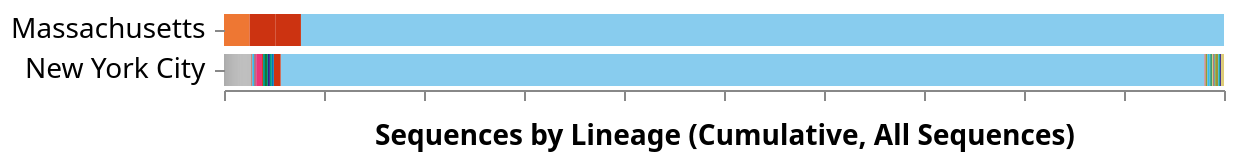 {
  "$schema": "https://vega.github.io/schema/vega/v5.json",
  "description": "A basic stacked bar chart example.",
  "width": 500,
  "padding": 5,
  "autosize": "pad",

  "signals": [
    { "name": "rangeStep", "value": 20 },
    { "name": "innerPadding", "value": 0.2 },
    { "name": "outerPadding", "value": 0.1 },
    { "name": "stackOffset", "value": "normalize" },
    { "name": "xLabelFormat", "value": "%" },
    { "name": "xLabel", "value": "Sequences by Lineage (Cumulative, All Sequences)" },
    {
      "name": "hoverLocation",
      "value": null,
      "on": [
        {
          "events": "@yAxisLabels:mouseover!",
          "update": "{location: datum.value}"
        },
        {
          "events": "@yAxisLabels:mouseout!",
          "update": "null"
        }
      ]
    },
    {
      "name": "hoverGroup",
      "value": null,
      "on": [
        {
          "events": "rect:mouseover!",
          "update": "{group: datum.group}"
        },
        {
          "events": "rect:mouseout!",
          "update": "null"
        }
      ]
    },
    { "name": "height", "update": "yExtent[1]" },
    {
      "name": "clearGroup",
      "value": true,
      "comment": "If clicking on anything but a location bar, then clear the selection (by clearing the 'selection' data object)",
      "on": [
        {
          "events": "@yAxisLabels:click",
          "update": "false",
          "force": true
        },
        {
          "events": "mouseup[!event.item]",
          "update": "true",
          "force": true
        }
      ]
    },
    {
      "name": "clearLocation",
      "value": true,
      "comment": "If clicking on anything but a location bar, then clear the selection (by clearing the 'selection' data object)",
      "on": [
        {
          "events": "@locationbars:click",
          "update": "false",
          "force": true
        },
        {
          "events": "mouseup[!event.item]",
          "update": "true",
          "force": true
        }
      ]
    },
    {
      "name": "shiftGroup",
      "value": false,
      "comment": "Track whether or not the shift key is pressed. Used to select multiple locations by holding down shift before clicking",
      "on": [
        {
          "events": "@locationbars:click",
          "update": "event.shiftKey",
          "force": true
        }
      ]
    },
    {
      "name": "shiftLocation",
      "value": false,
      "comment": "Track whether or not the shift key is pressed. Used to select multiple locations by holding down shift before clicking",
      "on": [
        {
          "events": "@yAxisLabels:click",
          "update": "event.shiftKey",
          "force": true
        }
      ]
    },
    {
      "name": "clickedGroups",
      "value": null,
      "comment": "Track clicks on the location bars, for selection purposes",
      "on": [
        {
          "events": "@locationbars:click",
          "update": "{group: datum.group}",
          "force": true
        }
      ]
    },
    {
      "name": "clickedLocations",
      "value": null,
      "on": [
        {
          "events": "@yAxisLabels:click",
          "update": "{location: datum.value}",
          "force": true
        }
      ]
    }
  ],

  "data": [
    {
      "name": "selectedGroups",
      "values": [
        {"group": "B.1"},
        {"group": "B.1.3"}
      ],
      "on": [
        { "trigger": "clearGroup", "remove": true },
        { "trigger": "!shiftGroup", "remove": true },
        { "trigger": "!shiftGroup && clickedGroups", "insert": "clickedGroups" },
        { "trigger": "shiftGroup && clickedGroups", "toggle": "clickedGroups" }
      ]
    },
    {
      "name": "selectedLocations",
      "comment": "A list of groups that are selected",
      "on": [
        { "trigger": "clearLocation", "remove": true },
        { "trigger": "!shiftLocation", "remove": true },
        { "trigger": "!shiftLocation && clickedLocations", "insert": "clickedLocations" },
        { "trigger": "shiftLocation && clickedLocations", "toggle": "clickedLocations" }
      ]
    },
    {
      "name": "location_by_group",
      "format": {
        "parse": {
          "location": "string",
          "group": "string",
          "cases_sum": "number",
          "location_counts": "number",
          "date": "date:'%Q'"
        }
      },
      "values": [{"location":"Massachusetts","date":"1583366400000","group":"S|614|D|G","groupName":"S · D614G","cases_sum":4,"color":"#88ccee","location_counts":41},{"location":"Massachusetts","date":"1583452800000","group":"S|614|D|G","groupName":"S · D614G","cases_sum":9,"color":"#88ccee","location_counts":41},{"location":"Massachusetts","date":"1583539200000","group":"S|614|D|G","groupName":"S · D614G","cases_sum":2,"color":"#88ccee","location_counts":41},{"location":"Massachusetts","date":"1583280000000","group":"S|614|D|G","groupName":"S · D614G","cases_sum":2,"color":"#88ccee","location_counts":41},{"location":"Massachusetts","date":"1584144000000","group":"S|614|D|G","groupName":"S · D614G","cases_sum":7,"color":"#88ccee","location_counts":41},{"location":"Massachusetts","date":"1584057600000","group":"S|614|D|G","groupName":"S · D614G","cases_sum":1,"color":"#88ccee","location_counts":41},{"location":"Massachusetts","date":"1584230400000","group":"S|614|D|G","groupName":"S · D614G","cases_sum":6,"color":"#88ccee","location_counts":41},{"location":"Massachusetts","date":"1584230400000","group":"S|5|L|F","groupName":"S · L5F","cases_sum":1,"color":"#cc3311","location_counts":41},{"location":"Massachusetts","date":"1584662400000","group":"S|614|D|G","groupName":"S · D614G","cases_sum":1,"color":"#88ccee","location_counts":41},{"location":"Massachusetts","date":"1584662400000","group":"S|1104|V|L","groupName":"S · V1104L","cases_sum":1,"color":"#ee7733","location_counts":41},{"location":"Massachusetts","date":"1593216000000","group":"S|483|V|F","groupName":"S · V483F","cases_sum":1,"color":"#cc3311","location_counts":41},{"location":"Massachusetts","date":"1593216000000","group":"S|614|D|G","groupName":"S · D614G","cases_sum":2,"color":"#88ccee","location_counts":41},{"location":"Massachusetts","date":"1593129600000","group":"S|614|D|G","groupName":"S · D614G","cases_sum":1,"color":"#88ccee","location_counts":41},{"location":"Massachusetts","date":"1584403200000","group":"S|614|D|G","groupName":"S · D614G","cases_sum":1,"color":"#88ccee","location_counts":41},{"location":"New York City","date":"1584316800000","group":"S|614|D|G","groupName":"S · D614G","cases_sum":46,"color":"#88ccee","location_counts":1023},{"location":"New York City","date":"1584316800000","group":"S|145|Y|H","groupName":"S · Y145H","cases_sum":1,"color":"#ee3377","location_counts":1023},{"location":"New York City","date":"1584316800000","group":"S|243|A|S","groupName":"S · A243S","cases_sum":1,"color":"#117733","location_counts":1023},{"location":"New York City","date":"1584316800000","group":"S|1020|A|S","groupName":"S · A1020S","cases_sum":1,"color":"#cc3311","location_counts":1023},{"location":"New York City","date":"1584403200000","group":"S|614|D|G","groupName":"S · D614G","cases_sum":54,"color":"#88ccee","location_counts":1023},{"location":"New York City","date":"1584403200000","group":"S|145|Y|H","groupName":"S · Y145H","cases_sum":1,"color":"#ee3377","location_counts":1023},{"location":"New York City","date":"1584403200000","group":"S|5|L|F","groupName":"S · L5F","cases_sum":1,"color":"#cc3311","location_counts":1023},{"location":"New York City","date":"1584403200000","group":"S|845|A|S","groupName":"S · A845S","cases_sum":1,"color":"#009988","location_counts":1023},{"location":"New York City","date":"1584403200000","group":"S|27|A|V","groupName":"S · A27V","cases_sum":1,"color":"#009988","location_counts":1023},{"location":"New York City","date":"1584144000000","group":"S|614|D|G","groupName":"S · D614G","cases_sum":13,"color":"#88ccee","location_counts":1023},{"location":"New York City","date":"1584144000000","group":"S|655|H|Y","groupName":"S · H655Y","cases_sum":1,"color":"#44aa99","location_counts":1023},{"location":"New York City","date":"1584230400000","group":"S|614|D|G","groupName":"S · D614G","cases_sum":36,"color":"#88ccee","location_counts":1023},{"location":"New York City","date":"1584230400000","group":"S|583|E|D","groupName":"S · E583D","cases_sum":2,"color":"#0077bb","location_counts":1023},{"location":"New York City","date":"1584489600000","group":"S|614|D|G","groupName":"S · D614G","cases_sum":118,"color":"#88ccee","location_counts":1023},{"location":"New York City","date":"1584489600000","group":"S|1176|V|F","groupName":"S · V1176F","cases_sum":1,"color":"#aa4499","location_counts":1023},{"location":"New York City","date":"1584489600000","group":"S|631|P|S","groupName":"S · P631S","cases_sum":1,"color":"#999933","location_counts":1023},{"location":"New York City","date":"1584489600000","group":"S|90|V|F","groupName":"S · V90F","cases_sum":1,"color":"#332288","location_counts":1023},{"location":"New York City","date":"1584489600000","group":"S|679|N|K","groupName":"S · N679K","cases_sum":1,"color":"#117733","location_counts":1023},{"location":"New York City","date":"1584489600000","group":"S|5|L|F","groupName":"S · L5F","cases_sum":1,"color":"#cc3311","location_counts":1023},{"location":"New York City","date":"1584489600000","group":"S|83|V|F","groupName":"S · V83F","cases_sum":1,"color":"#33bbee","location_counts":1023},{"location":"New York City","date":"1584489600000","group":"S|243|A|S","groupName":"S · A243S","cases_sum":1,"color":"#117733","location_counts":1023},{"location":"New York City","date":"1584489600000","group":"S|1162|P|L","groupName":"S · P1162L","cases_sum":1,"color":"#cc3311","location_counts":1023},{"location":"New York City","date":"1584489600000","group":"S|778|T|I","groupName":"S · T778I","cases_sum":1,"color":"#882255","location_counts":1023},{"location":"New York City","date":"1584576000000","group":"S|614|D|G","groupName":"S · D614G","cases_sum":64,"color":"#88ccee","location_counts":1023},{"location":"New York City","date":"1584576000000","group":"S|67|A|V","groupName":"S · A67V","cases_sum":1,"color":"#ddcc77","location_counts":1023},{"location":"New York City","date":"1584576000000","group":"S|80|D|N","groupName":"S · D80N","cases_sum":1,"color":"#44aa99","location_counts":1023},{"location":"New York City","date":"1584576000000","group":"S|145|Y|H","groupName":"S · Y145H","cases_sum":2,"color":"#ee3377","location_counts":1023},{"location":"New York City","date":"1583884800000","group":"S|614|D|G","groupName":"S · D614G","cases_sum":3,"color":"#88ccee","location_counts":1023},{"location":"New York City","date":"1584057600000","group":"S|614|D|G","groupName":"S · D614G","cases_sum":22,"color":"#88ccee","location_counts":1023},{"location":"New York City","date":"1584748800000","group":"Other","groupName":"S · A522S","cases_sum":1,"color":"#aaa","location_counts":1023},{"location":"New York City","date":"1584748800000","group":"Other","groupName":"S · C1248F","cases_sum":1,"color":"#aaa","location_counts":1023},{"location":"New York City","date":"1584748800000","group":"S|614|D|G","groupName":"S · D614G","cases_sum":31,"color":"#88ccee","location_counts":1023},{"location":"New York City","date":"1584748800000","group":"S|323|T|I","groupName":"S · T323I","cases_sum":1,"color":"#332288","location_counts":1023},{"location":"New York City","date":"1584748800000","group":"S|631|P|S","groupName":"S · P631S","cases_sum":1,"color":"#999933","location_counts":1023},{"location":"New York City","date":"1584662400000","group":"S|614|D|G","groupName":"S · D614G","cases_sum":54,"color":"#88ccee","location_counts":1023},{"location":"New York City","date":"1584662400000","group":"S|618|T|I","groupName":"S · T618I","cases_sum":1,"color":"#cc6677","location_counts":1023},{"location":"New York City","date":"1584662400000","group":"S|153|M|V","groupName":"S · M153V","cases_sum":1,"color":"#cc3311","location_counts":1023},{"location":"New York City","date":"1584835200000","group":"S|614|D|G","groupName":"S · D614G","cases_sum":13,"color":"#88ccee","location_counts":1023},{"location":"New York City","date":"1585612800000","group":"S|614|D|G","groupName":"S · D614G","cases_sum":7,"color":"#88ccee","location_counts":1023},{"location":"New York City","date":"1585612800000","group":"S|384|P|S","groupName":"S · P384S","cases_sum":1,"color":"#009988","location_counts":1023},{"location":"New York City","date":"1585699200000","group":"S|5|L|F","groupName":"S · L5F","cases_sum":2,"color":"#cc3311","location_counts":1023},{"location":"New York City","date":"1585699200000","group":"S|614|D|G","groupName":"S · D614G","cases_sum":69,"color":"#88ccee","location_counts":1023},{"location":"New York City","date":"1585699200000","group":"Other","groupName":"S · L1203F","cases_sum":1,"color":"#aaa","location_counts":1023},{"location":"New York City","date":"1585699200000","group":"Other","groupName":"S · S1252F","cases_sum":1,"color":"#aaa","location_counts":1023},{"location":"New York City","date":"1585699200000","group":"S|655|H|Y","groupName":"S · H655Y","cases_sum":1,"color":"#44aa99","location_counts":1023},{"location":"New York City","date":"1583625600000","group":"S|614|D|G","groupName":"S · D614G","cases_sum":3,"color":"#88ccee","location_counts":1023},{"location":"New York City","date":"1585872000000","group":"S|614|D|G","groupName":"S · D614G","cases_sum":34,"color":"#88ccee","location_counts":1023},{"location":"New York City","date":"1585872000000","group":"Other","groupName":"S · R214L","cases_sum":1,"color":"#aaa","location_counts":1023},{"location":"New York City","date":"1585872000000","group":"Other","groupName":"S · M1237I","cases_sum":1,"color":"#aaa","location_counts":1023},{"location":"New York City","date":"1585872000000","group":"Other","groupName":"S · A520S","cases_sum":1,"color":"#aaa","location_counts":1023},{"location":"New York City","date":"1585872000000","group":"S|323|T|I","groupName":"S · T323I","cases_sum":1,"color":"#332288","location_counts":1023},{"location":"New York City","date":"1583971200000","group":"S|614|D|G","groupName":"S · D614G","cases_sum":14,"color":"#88ccee","location_counts":1023},{"location":"New York City","date":"1585526400000","group":"S|614|D|G","groupName":"S · D614G","cases_sum":78,"color":"#88ccee","location_counts":1023},{"location":"New York City","date":"1585526400000","group":"S|145|Y|H","groupName":"S · Y145H","cases_sum":1,"color":"#ee3377","location_counts":1023},{"location":"New York City","date":"1585526400000","group":"S|5|L|F","groupName":"S · L5F","cases_sum":2,"color":"#cc3311","location_counts":1023},{"location":"New York City","date":"1585526400000","group":"S|98|S|F","groupName":"S · S98F","cases_sum":1,"color":"#ddcc77","location_counts":1023},{"location":"New York City","date":"1585526400000","group":"Other","groupName":"S · D950H","cases_sum":1,"color":"#aaa","location_counts":1023},{"location":"New York City","date":"1585526400000","group":"Other","groupName":"S · V127F","cases_sum":1,"color":"#aaa","location_counts":1023},{"location":"New York City","date":"1585526400000","group":"S|384|P|S","groupName":"S · P384S","cases_sum":1,"color":"#009988","location_counts":1023},{"location":"New York City","date":"1586131200000","group":"S|614|D|G","groupName":"S · D614G","cases_sum":25,"color":"#88ccee","location_counts":1023},{"location":"New York City","date":"1586044800000","group":"S|614|D|G","groupName":"S · D614G","cases_sum":20,"color":"#88ccee","location_counts":1023},{"location":"New York City","date":"1586044800000","group":"Other","groupName":"S · Q677H","cases_sum":1,"color":"#aaa","location_counts":1023},{"location":"New York City","date":"1586044800000","group":"S|98|S|F","groupName":"S · S98F","cases_sum":1,"color":"#ddcc77","location_counts":1023},{"location":"New York City","date":"1585785600000","group":"S|614|D|G","groupName":"S · D614G","cases_sum":26,"color":"#88ccee","location_counts":1023},{"location":"New York City","date":"1585785600000","group":"S|812|P|L","groupName":"S · P812L","cases_sum":1,"color":"#999933","location_counts":1023},{"location":"New York City","date":"1585785600000","group":"Other","groupName":"S · S680F","cases_sum":1,"color":"#aaa","location_counts":1023},{"location":"New York City","date":"1585958400000","group":"S|614|D|G","groupName":"S · D614G","cases_sum":2,"color":"#88ccee","location_counts":1023},{"location":"New York City","date":"1586476800000","group":"S|614|D|G","groupName":"S · D614G","cases_sum":13,"color":"#88ccee","location_counts":1023},{"location":"New York City","date":"1586476800000","group":"S|5|L|F","groupName":"S · L5F","cases_sum":1,"color":"#cc3311","location_counts":1023},{"location":"New York City","date":"1586476800000","group":"Other","groupName":"S · E309Q","cases_sum":1,"color":"#aaa","location_counts":1023},{"location":"New York City","date":"1586476800000","group":"Other","groupName":"S · E554D","cases_sum":1,"color":"#aaa","location_counts":1023},{"location":"New York City","date":"1586476800000","group":"Other","groupName":"S · V1133F","cases_sum":1,"color":"#aaa","location_counts":1023},{"location":"New York City","date":"1586476800000","group":"Other","groupName":"S · S359N","cases_sum":1,"color":"#aaa","location_counts":1023},{"location":"New York City","date":"1586476800000","group":"S|647|A|S","groupName":"S · A647S","cases_sum":1,"color":"#33bbee","location_counts":1023},{"location":"New York City","date":"1586304000000","group":"S|614|D|G","groupName":"S · D614G","cases_sum":23,"color":"#88ccee","location_counts":1023},{"location":"New York City","date":"1586304000000","group":"S|215|D|Y","groupName":"S · D215Y","cases_sum":1,"color":"#009988","location_counts":1023},{"location":"New York City","date":"1586736000000","group":"S|614|D|G","groupName":"S · D614G","cases_sum":12,"color":"#88ccee","location_counts":1023},{"location":"New York City","date":"1586736000000","group":"S|98|S|F","groupName":"S · S98F","cases_sum":1,"color":"#ddcc77","location_counts":1023},{"location":"New York City","date":"1586736000000","group":"Other","groupName":"S · G181V","cases_sum":1,"color":"#aaa","location_counts":1023},{"location":"New York City","date":"1586736000000","group":"Other","groupName":"S · S94F","cases_sum":1,"color":"#aaa","location_counts":1023},{"location":"New York City","date":"1586736000000","group":"Other","groupName":"S · L54F","cases_sum":1,"color":"#aaa","location_counts":1023},{"location":"New York City","date":"1586217600000","group":"S|614|D|G","groupName":"S · D614G","cases_sum":7,"color":"#88ccee","location_counts":1023},{"location":"New York City","date":"1586390400000","group":"S|614|D|G","groupName":"S · D614G","cases_sum":7,"color":"#88ccee","location_counts":1023},{"location":"New York City","date":"1586390400000","group":"S|215|D|Y","groupName":"S · D215Y","cases_sum":1,"color":"#009988","location_counts":1023},{"location":"New York City","date":"1586563200000","group":"S|614|D|G","groupName":"S · D614G","cases_sum":1,"color":"#88ccee","location_counts":1023},{"location":"New York City","date":"1586649600000","group":"S|614|D|G","groupName":"S · D614G","cases_sum":1,"color":"#88ccee","location_counts":1023},{"location":"New York City","date":"1587513600000","group":"S|614|D|G","groupName":"S · D614G","cases_sum":4,"color":"#88ccee","location_counts":1023},{"location":"New York City","date":"1587513600000","group":"Other","groupName":"S · K1191N","cases_sum":1,"color":"#aaa","location_counts":1023},{"location":"New York City","date":"1587340800000","group":"S|614|D|G","groupName":"S · D614G","cases_sum":16,"color":"#88ccee","location_counts":1023},{"location":"New York City","date":"1587340800000","group":"Other","groupName":"S · P809S","cases_sum":1,"color":"#aaa","location_counts":1023},{"location":"New York City","date":"1586822400000","group":"S|614|D|G","groupName":"S · D614G","cases_sum":2,"color":"#88ccee","location_counts":1023},{"location":"New York City","date":"1586995200000","group":"S|614|D|G","groupName":"S · D614G","cases_sum":4,"color":"#88ccee","location_counts":1023},{"location":"New York City","date":"1587427200000","group":"S|614|D|G","groupName":"S · D614G","cases_sum":5,"color":"#88ccee","location_counts":1023},{"location":"New York City","date":"1587427200000","group":"Other","groupName":"S · N501Y","cases_sum":1,"color":"#aaa","location_counts":1023},{"location":"New York City","date":"1587427200000","group":"Other","groupName":"S · D253G","cases_sum":1,"color":"#aaa","location_counts":1023},{"location":"New York City","date":"1586908800000","group":"S|614|D|G","groupName":"S · D614G","cases_sum":7,"color":"#88ccee","location_counts":1023},{"location":"New York City","date":"1586908800000","group":"Other","groupName":"S · S659L","cases_sum":1,"color":"#aaa","location_counts":1023},{"location":"New York City","date":"1586908800000","group":"S|1101|H|Y","groupName":"S · H1101Y","cases_sum":1,"color":"#33bbee","location_counts":1023},{"location":"New York City","date":"1587686400000","group":"S|614|D|G","groupName":"S · D614G","cases_sum":3,"color":"#88ccee","location_counts":1023},{"location":"New York City","date":"1587686400000","group":"Other","groupName":"S · G769V","cases_sum":1,"color":"#aaa","location_counts":1023},{"location":"New York City","date":"1583280000000","group":"S|614|D|G","groupName":"S · D614G","cases_sum":1,"color":"#88ccee","location_counts":1023},{"location":"New York City","date":"1583366400000","group":"S|614|D|G","groupName":"S · D614G","cases_sum":1,"color":"#88ccee","location_counts":1023},{"location":"New York City","date":"1583712000000","group":"S|614|D|G","groupName":"S · D614G","cases_sum":11,"color":"#88ccee","location_counts":1023},{"location":"New York City","date":"1583712000000","group":"Other","groupName":"S · T95I","cases_sum":1,"color":"#aaa","location_counts":1023},{"location":"New York City","date":"1583712000000","group":"S|812|P|L","groupName":"S · P812L","cases_sum":2,"color":"#999933","location_counts":1023},{"location":"New York City","date":"1583798400000","group":"S|614|D|G","groupName":"S · D614G","cases_sum":4,"color":"#88ccee","location_counts":1023},{"location":"New York City","date":"1585440000000","group":"S|145|Y|H","groupName":"S · Y145H","cases_sum":1,"color":"#ee3377","location_counts":1023},{"location":"New York City","date":"1585440000000","group":"S|614|D|G","groupName":"S · D614G","cases_sum":8,"color":"#88ccee","location_counts":1023},{"location":"New York City","date":"1585008000000","group":"S|614|D|G","groupName":"S · D614G","cases_sum":3,"color":"#88ccee","location_counts":1023},{"location":"New York City","date":"1585180800000","group":"S|614|D|G","groupName":"S · D614G","cases_sum":25,"color":"#88ccee","location_counts":1023},{"location":"New York City","date":"1585180800000","group":"S|647|A|S","groupName":"S · A647S","cases_sum":1,"color":"#33bbee","location_counts":1023},{"location":"New York City","date":"1585180800000","group":"Other","groupName":"S · D1163Y","cases_sum":1,"color":"#aaa","location_counts":1023},{"location":"New York City","date":"1585267200000","group":"S|614|D|G","groupName":"S · D614G","cases_sum":18,"color":"#88ccee","location_counts":1023},{"location":"New York City","date":"1585094400000","group":"S|614|D|G","groupName":"S · D614G","cases_sum":16,"color":"#88ccee","location_counts":1023},{"location":"New York City","date":"1585094400000","group":"Other","groupName":"S · D830G","cases_sum":1,"color":"#aaa","location_counts":1023},{"location":"New York City","date":"1587772800000","group":"S|614|D|G","groupName":"S · D614G","cases_sum":3,"color":"#88ccee","location_counts":1023},{"location":"New York City","date":"1587081600000","group":"S|614|D|G","groupName":"S · D614G","cases_sum":1,"color":"#88ccee","location_counts":1023},{"location":"New York City","date":"1587945600000","group":"S|614|D|G","groupName":"S · D614G","cases_sum":2,"color":"#88ccee","location_counts":1023},{"location":"New York City","date":"1588464000000","group":"S|614|D|G","groupName":"S · D614G","cases_sum":1,"color":"#88ccee","location_counts":1023},{"location":"New York City","date":"1588896000000","group":"S|614|D|G","groupName":"S · D614G","cases_sum":4,"color":"#88ccee","location_counts":1023},{"location":"New York City","date":"1588896000000","group":"S|1101|H|Y","groupName":"S · H1101Y","cases_sum":1,"color":"#33bbee","location_counts":1023},{"location":"New York City","date":"1588204800000","group":"S|614|D|G","groupName":"S · D614G","cases_sum":3,"color":"#88ccee","location_counts":1023},{"location":"New York City","date":"1589068800000","group":"S|614|D|G","groupName":"S · D614G","cases_sum":1,"color":"#88ccee","location_counts":1023},{"location":"New York City","date":"1588032000000","group":"S|614|D|G","groupName":"S · D614G","cases_sum":1,"color":"#88ccee","location_counts":1023},{"location":"New York City","date":"1588982400000","group":"S|614|D|G","groupName":"S · D614G","cases_sum":1,"color":"#88ccee","location_counts":1023},{"location":"New York City","date":"1587859200000","group":"S|614|D|G","groupName":"S · D614G","cases_sum":3,"color":"#88ccee","location_counts":1023},{"location":"New York City","date":"1587859200000","group":"Other","groupName":"S · T941I","cases_sum":1,"color":"#aaa","location_counts":1023},{"location":"New York City","date":"1588809600000","group":"S|614|D|G","groupName":"S · D614G","cases_sum":2,"color":"#88ccee","location_counts":1023}],
      "transform": [
        {
          "type": "aggregate",
          "groupby": ["location", "group", "groupName"],
          "fields": ["cases_sum", "color", "location_counts"],
          "ops": ["sum", "max", "max"],
          "as": ["cases_sum", "color", "location_counts"]
        },
        {
          "type": "stack",
          "groupby": ["location"],
          "sort": { "field": "group" },
          "field": "cases_sum",
          "offset": { "signal": "stackOffset" }
        },
        {
          "type": "formula",
          "expr": "datum.cases_sum / datum.location_counts",
          "as": "percent"
        }
      ]
    },
    {
      "name": "location_bars",
      "source": "location_by_group",
      "transform": [
        {
          "type": "aggregate",
          "groupby": ["location"]
        },
        {
          "type": "formula",
          "as": "span",
          "expr": "rangeStep * bandspace(1, innerPadding, outerPadding)"
        },
        {
          "type": "stack",
          "field": "span"
        },
        {
          "type": "extent",
          "field": "y1",
          "signal": "yExtent"
        }
      ]
    }
  ],

  "scales": [
    {
      "name": "yscale",
      "type": "band",
      "round": true,
      "range": { "step": { "signal": "rangeStep" } },
      "domain": { "data": "location_bars", "field": "location" },
      "paddingInner": { "signal": "innerPadding" },
      "paddingOuter": { "signal": "outerPadding" }
    },
    {
      "name": "xscale",
      "type": "linear",
      "range": "width",
      "nice": true,
      "zero": true,
      "domain": { "data": "location_by_group", "field": "y1" }
    }
  ],

  "axes": [
    {
      "orient": "bottom",
      "scale": "xscale",
      "zindex": 1,
      "format": { "signal": "xLabelFormat" },
      "labels": false,

      "title": { "signal": "xLabel" },
      "titleFontSize": 14,
      "titlePadding": 10
    },
    {
      "orient": "left",
      "scale": "yscale",
      "domain": false,
      "zindex": 1,
      "labelFontSize": 14,
      "labelLimit": 200,
      "labelPadding": 4,

      "encode": {
        "labels": {
          "name": "yAxisLabels",
          "interactive": true,
          "update": {
            "opacity": {"value": 1.0},
            "fill": [
              {
                "test": "!length(data('selectedLocations')) || indata('selectedLocations', 'location', datum.value)",
                "value": "#000"
              },
              {"value": "#ccc"}
            ]
          },
          "hover": {
            "opacity": {"value": 0.6}
          }
        }
      }
    }
  ],

  "marks": [
    {
      "name": "layer0",
      "type": "group",
      "encode": {
        "update": {
          "width": {"signal": "width"},
          "height": {"signal": "height"}
        }
      },
      "marks": [
        {
          "name": "locationbars",
          "type": "rect",
          "from": { "data": "location_by_group" },
          "encode": {
            "enter": {
              "strokeWidth": { "value": 2 },
              "fill": {"field": "color"},
              "tooltip": {
                "signal": "{title: datum.groupName, 'Location': datum.location, 'Sequences': datum.cases_sum, 'Total location sequences': datum.location_counts, '% in location': format(datum.percent, '.1%')}"
              }
            },
            "update": {
              "y": { "scale": "yscale", "field": "location" },
              "height": { "scale": "yscale", "band": 1 },
              "x": { "scale": "xscale", "field": "y1" },
              "x2": { "scale": "xscale", "field": "y0" },
              "fillOpacity": [
                {
                  "test": "hoverGroup && hoverGroup.group == datum.group",
                  "value": 0.7
                },
                {
                  "test": "(!length(data('selectedLocations')) || indata('selectedLocations', 'location', datum.location)) && (datum.cases_sum > 0)",
                  "value": 1.0
                },
                {
                  "value": 0.3
                }
              ],
              "stroke": [
                {
                  "test": "hoverGroup && hoverGroup.group == datum.group",
                  "value": "#333"
                },
                {
                  "test": "indata('selectedGroups', 'group', datum.group)",
                  "value": "#000"
                },
                { "value": "transparent" }
              ],
              "strokeDash": [
                {
                  "test": "hoverGroup && hoverGroup.group == datum.group",
                  "value": [4, 4]
                },
                {"value": [0, 0]}
              ],
              "zindex": [
                {
                  "test": "hoverGroup && hoverGroup.group == datum.group",
                  "value": 4
                },
                {
                  "test": "indata('selectedGroups', 'group', datum.group)",
                  "value": 3
                },
                { "value": 1 }
              ]
            }
          }
        },
        {
          "name": "locationbaroutline",
          "type": "rect",
          "from": { "data": "location_bars" },
          "encode": {
            "enter": {
              "fill": {"value": "white"},
              "fillOpacity": {"value": 0.3}
            },
            "update": {
              "y": { "scale": "yscale", "field": "location" },
              "height": { "scale": "yscale", "band": 1 },
              "x": { "scale": "xscale", "value": 0 },
              "x2": [
                { 
                  "test": "hoverLocation && hoverLocation.location === datum.location",
                  "scale": "xscale", 
                  "value": 1 
                },
                { 
                  "scale": "xscale", 
                  "value": 0
                }
              ],
              "zindex": [
                {
                  "test": "hoverLocation && hoverLocation.location === datum.location",
                  "value": 3
                },
                {"value": 0}
              ]
            }
          } 
        }
      ]
    }
  ]
}
